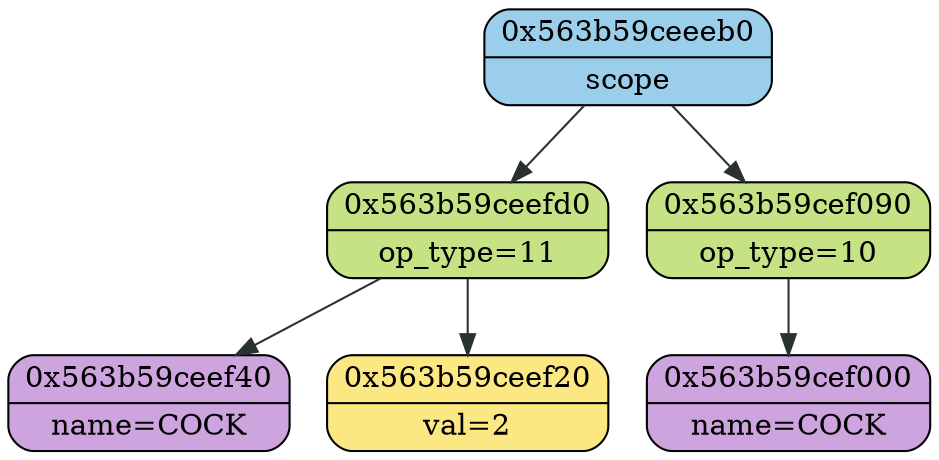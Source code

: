 digraph
{
    node_0x563b59ceeeb0[shape = Mrecord, label = "{{0x563b59ceeeb0} | {scope}}", style = "filled", fillcolor = "#9ACEEB"];
    node_0x563b59ceefd0[shape = Mrecord, label = "{{0x563b59ceefd0} | {op_type=11}}", style = "filled", fillcolor = "#C5E384"];
    node_0x563b59ceef40[shape = Mrecord, label = "{{0x563b59ceef40} | {name=COCK}}", style = "filled", fillcolor = "#CDA4DE"];
    node_0x563b59ceef20[shape = Mrecord, label = "{{0x563b59ceef20} | {val=2}}", style = "filled", fillcolor = "#FCE883"];
    node_0x563b59ceefd0->node_0x563b59ceef40 [color = "#293133"];
    node_0x563b59ceefd0->node_0x563b59ceef20 [color = "#293133"];
    node_0x563b59ceeeb0->node_0x563b59ceefd0 [color = "#293133"];
    node_0x563b59cef090[shape = Mrecord, label = "{{0x563b59cef090} | {op_type=10}}", style = "filled", fillcolor = "#C5E384"];
    node_0x563b59cef000[shape = Mrecord, label = "{{0x563b59cef000} | {name=COCK}}", style = "filled", fillcolor = "#CDA4DE"];
    node_0x563b59cef090->node_0x563b59cef000 [color = "#293133"];
    node_0x563b59ceeeb0->node_0x563b59cef090 [color = "#293133"];
}